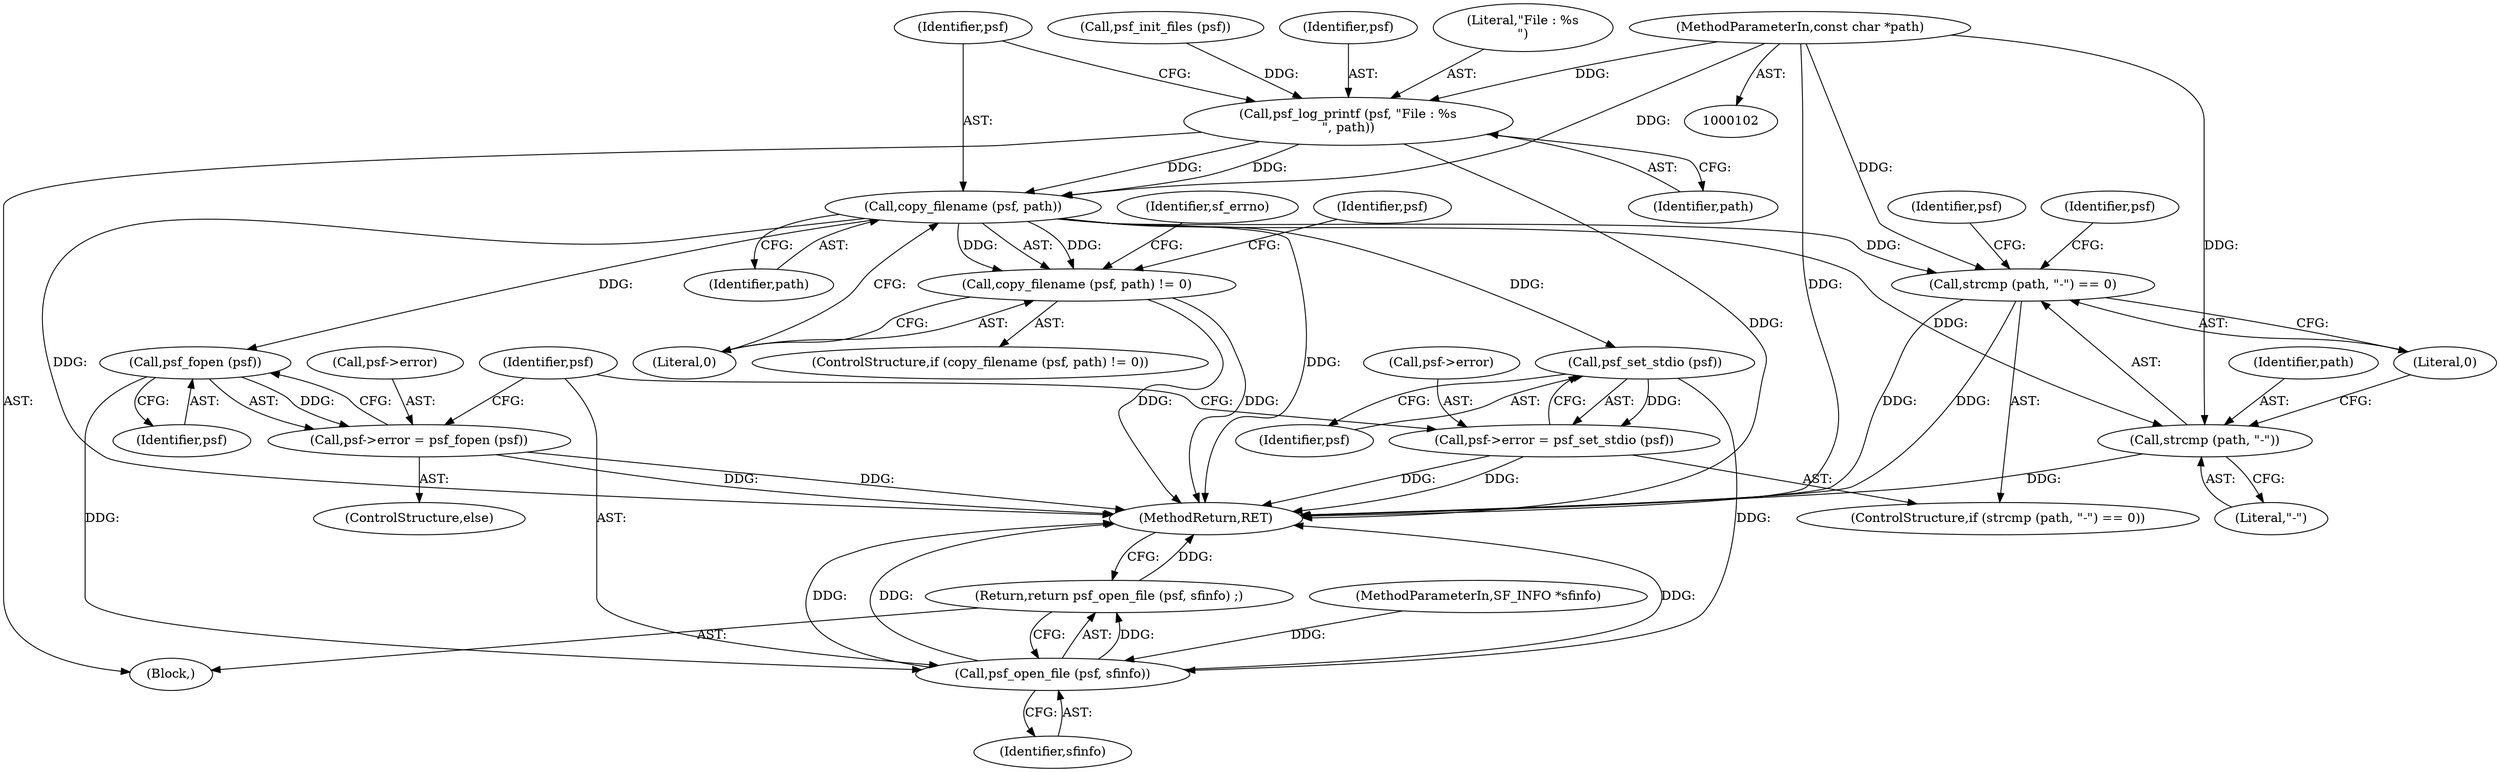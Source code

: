 digraph "0_libsndfile_708e996c87c5fae77b104ccfeb8f6db784c32074_19@pointer" {
"1000103" [label="(MethodParameterIn,const char *path)"];
"1000127" [label="(Call,psf_log_printf (psf, \"File : %s\n\", path))"];
"1000133" [label="(Call,copy_filename (psf, path))"];
"1000132" [label="(Call,copy_filename (psf, path) != 0)"];
"1000153" [label="(Call,strcmp (path, \"-\") == 0)"];
"1000154" [label="(Call,strcmp (path, \"-\"))"];
"1000162" [label="(Call,psf_set_stdio (psf))"];
"1000158" [label="(Call,psf->error = psf_set_stdio (psf))"];
"1000172" [label="(Call,psf_open_file (psf, sfinfo))"];
"1000171" [label="(Return,return psf_open_file (psf, sfinfo) ;)"];
"1000169" [label="(Call,psf_fopen (psf))"];
"1000165" [label="(Call,psf->error = psf_fopen (psf))"];
"1000131" [label="(ControlStructure,if (copy_filename (psf, path) != 0))"];
"1000167" [label="(Identifier,psf)"];
"1000136" [label="(Literal,0)"];
"1000174" [label="(Identifier,sfinfo)"];
"1000155" [label="(Identifier,path)"];
"1000175" [label="(MethodReturn,RET)"];
"1000139" [label="(Identifier,sf_errno)"];
"1000105" [label="(MethodParameterIn,SF_INFO *sfinfo)"];
"1000133" [label="(Call,copy_filename (psf, path))"];
"1000173" [label="(Identifier,psf)"];
"1000129" [label="(Literal,\"File : %s\n\")"];
"1000171" [label="(Return,return psf_open_file (psf, sfinfo) ;)"];
"1000165" [label="(Call,psf->error = psf_fopen (psf))"];
"1000153" [label="(Call,strcmp (path, \"-\") == 0)"];
"1000127" [label="(Call,psf_log_printf (psf, \"File : %s\n\", path))"];
"1000170" [label="(Identifier,psf)"];
"1000156" [label="(Literal,\"-\")"];
"1000130" [label="(Identifier,path)"];
"1000157" [label="(Literal,0)"];
"1000158" [label="(Call,psf->error = psf_set_stdio (psf))"];
"1000166" [label="(Call,psf->error)"];
"1000106" [label="(Block,)"];
"1000134" [label="(Identifier,psf)"];
"1000172" [label="(Call,psf_open_file (psf, sfinfo))"];
"1000163" [label="(Identifier,psf)"];
"1000159" [label="(Call,psf->error)"];
"1000152" [label="(ControlStructure,if (strcmp (path, \"-\") == 0))"];
"1000154" [label="(Call,strcmp (path, \"-\"))"];
"1000162" [label="(Call,psf_set_stdio (psf))"];
"1000148" [label="(Identifier,psf)"];
"1000125" [label="(Call,psf_init_files (psf))"];
"1000135" [label="(Identifier,path)"];
"1000160" [label="(Identifier,psf)"];
"1000169" [label="(Call,psf_fopen (psf))"];
"1000164" [label="(ControlStructure,else)"];
"1000103" [label="(MethodParameterIn,const char *path)"];
"1000132" [label="(Call,copy_filename (psf, path) != 0)"];
"1000128" [label="(Identifier,psf)"];
"1000103" -> "1000102"  [label="AST: "];
"1000103" -> "1000175"  [label="DDG: "];
"1000103" -> "1000127"  [label="DDG: "];
"1000103" -> "1000133"  [label="DDG: "];
"1000103" -> "1000153"  [label="DDG: "];
"1000103" -> "1000154"  [label="DDG: "];
"1000127" -> "1000106"  [label="AST: "];
"1000127" -> "1000130"  [label="CFG: "];
"1000128" -> "1000127"  [label="AST: "];
"1000129" -> "1000127"  [label="AST: "];
"1000130" -> "1000127"  [label="AST: "];
"1000134" -> "1000127"  [label="CFG: "];
"1000127" -> "1000175"  [label="DDG: "];
"1000125" -> "1000127"  [label="DDG: "];
"1000127" -> "1000133"  [label="DDG: "];
"1000127" -> "1000133"  [label="DDG: "];
"1000133" -> "1000132"  [label="AST: "];
"1000133" -> "1000135"  [label="CFG: "];
"1000134" -> "1000133"  [label="AST: "];
"1000135" -> "1000133"  [label="AST: "];
"1000136" -> "1000133"  [label="CFG: "];
"1000133" -> "1000175"  [label="DDG: "];
"1000133" -> "1000175"  [label="DDG: "];
"1000133" -> "1000132"  [label="DDG: "];
"1000133" -> "1000132"  [label="DDG: "];
"1000133" -> "1000153"  [label="DDG: "];
"1000133" -> "1000154"  [label="DDG: "];
"1000133" -> "1000162"  [label="DDG: "];
"1000133" -> "1000169"  [label="DDG: "];
"1000132" -> "1000131"  [label="AST: "];
"1000132" -> "1000136"  [label="CFG: "];
"1000136" -> "1000132"  [label="AST: "];
"1000139" -> "1000132"  [label="CFG: "];
"1000148" -> "1000132"  [label="CFG: "];
"1000132" -> "1000175"  [label="DDG: "];
"1000132" -> "1000175"  [label="DDG: "];
"1000153" -> "1000152"  [label="AST: "];
"1000153" -> "1000157"  [label="CFG: "];
"1000154" -> "1000153"  [label="AST: "];
"1000157" -> "1000153"  [label="AST: "];
"1000160" -> "1000153"  [label="CFG: "];
"1000167" -> "1000153"  [label="CFG: "];
"1000153" -> "1000175"  [label="DDG: "];
"1000153" -> "1000175"  [label="DDG: "];
"1000154" -> "1000156"  [label="CFG: "];
"1000155" -> "1000154"  [label="AST: "];
"1000156" -> "1000154"  [label="AST: "];
"1000157" -> "1000154"  [label="CFG: "];
"1000154" -> "1000175"  [label="DDG: "];
"1000162" -> "1000158"  [label="AST: "];
"1000162" -> "1000163"  [label="CFG: "];
"1000163" -> "1000162"  [label="AST: "];
"1000158" -> "1000162"  [label="CFG: "];
"1000162" -> "1000158"  [label="DDG: "];
"1000162" -> "1000172"  [label="DDG: "];
"1000158" -> "1000152"  [label="AST: "];
"1000159" -> "1000158"  [label="AST: "];
"1000173" -> "1000158"  [label="CFG: "];
"1000158" -> "1000175"  [label="DDG: "];
"1000158" -> "1000175"  [label="DDG: "];
"1000172" -> "1000171"  [label="AST: "];
"1000172" -> "1000174"  [label="CFG: "];
"1000173" -> "1000172"  [label="AST: "];
"1000174" -> "1000172"  [label="AST: "];
"1000171" -> "1000172"  [label="CFG: "];
"1000172" -> "1000175"  [label="DDG: "];
"1000172" -> "1000175"  [label="DDG: "];
"1000172" -> "1000175"  [label="DDG: "];
"1000172" -> "1000171"  [label="DDG: "];
"1000169" -> "1000172"  [label="DDG: "];
"1000105" -> "1000172"  [label="DDG: "];
"1000171" -> "1000106"  [label="AST: "];
"1000175" -> "1000171"  [label="CFG: "];
"1000171" -> "1000175"  [label="DDG: "];
"1000169" -> "1000165"  [label="AST: "];
"1000169" -> "1000170"  [label="CFG: "];
"1000170" -> "1000169"  [label="AST: "];
"1000165" -> "1000169"  [label="CFG: "];
"1000169" -> "1000165"  [label="DDG: "];
"1000165" -> "1000164"  [label="AST: "];
"1000166" -> "1000165"  [label="AST: "];
"1000173" -> "1000165"  [label="CFG: "];
"1000165" -> "1000175"  [label="DDG: "];
"1000165" -> "1000175"  [label="DDG: "];
}
